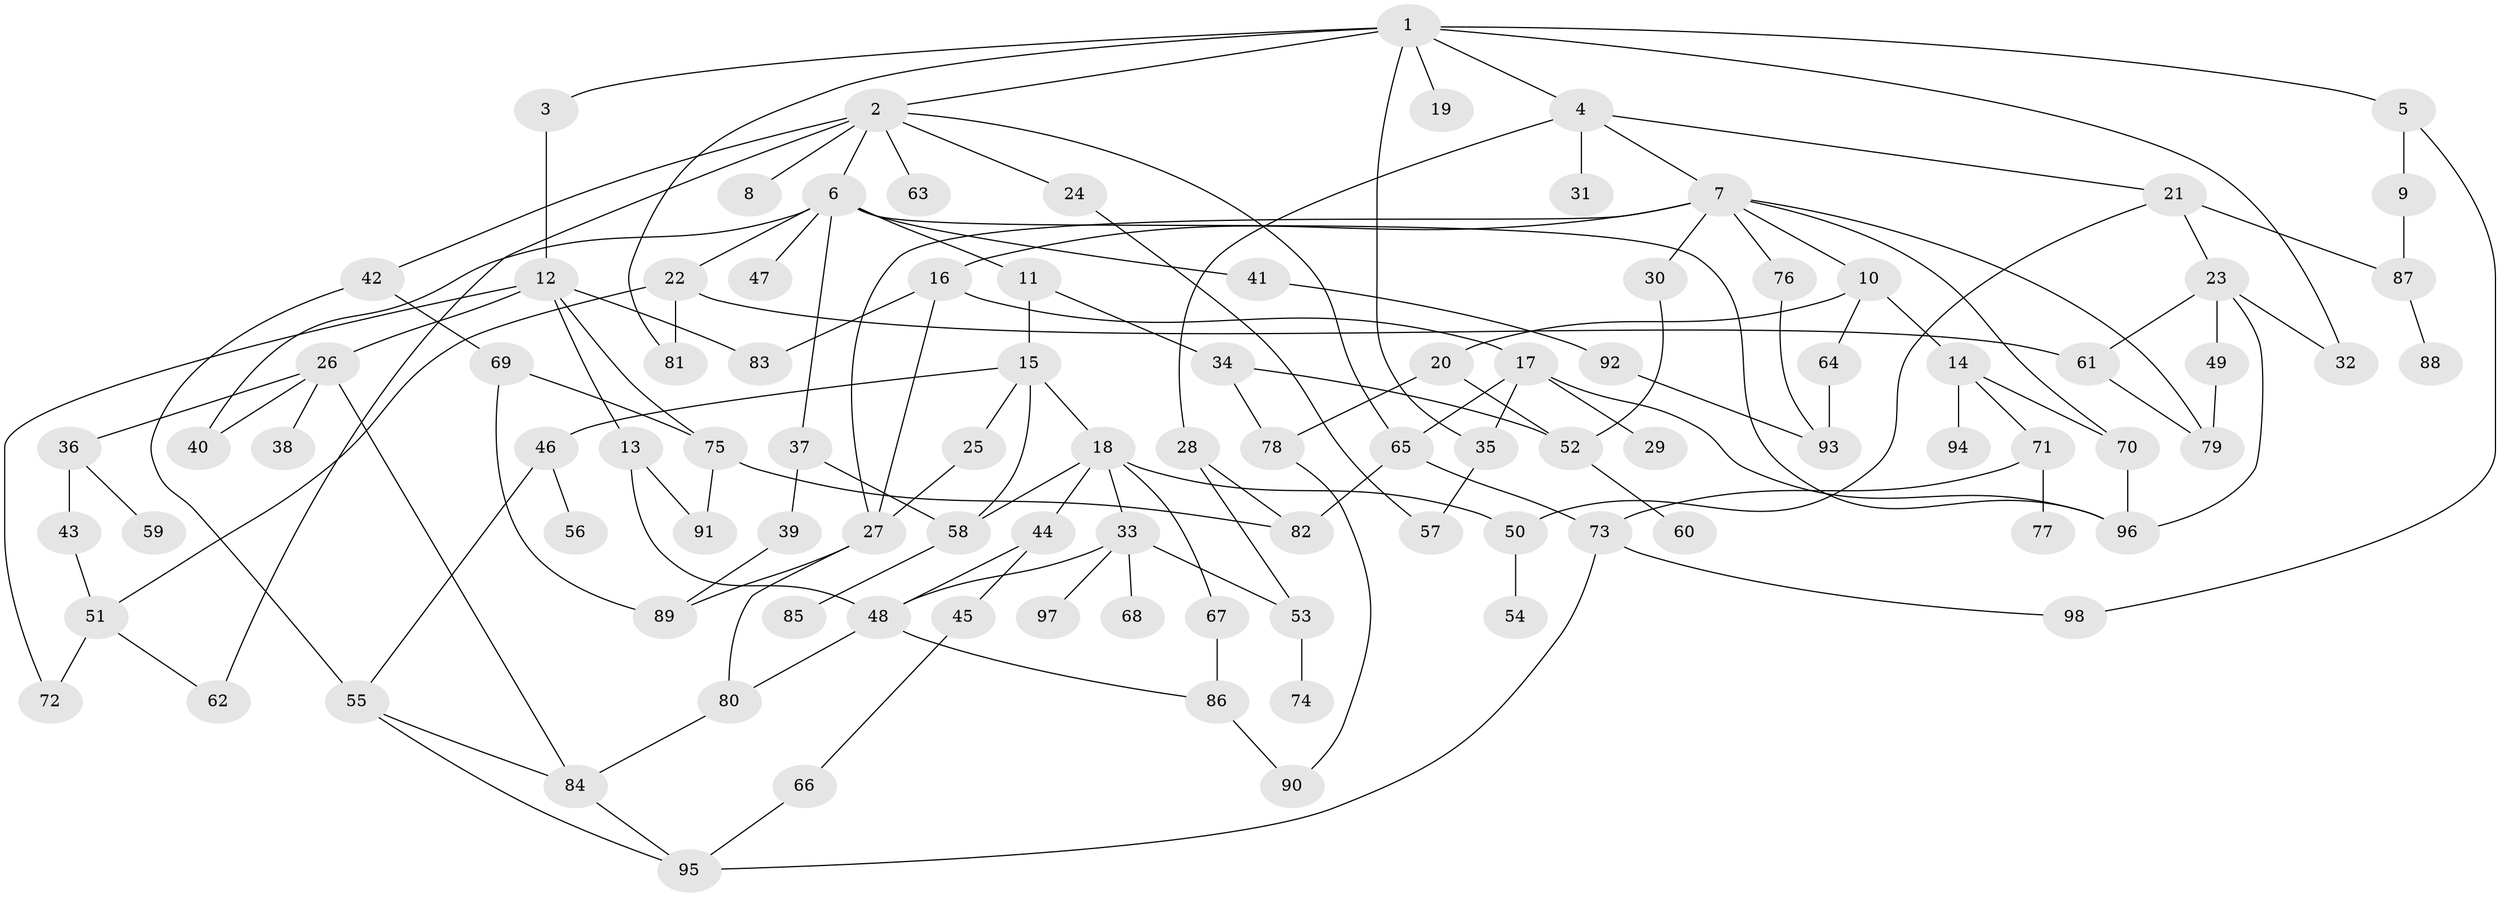 // Generated by graph-tools (version 1.1) at 2025/01/03/09/25 03:01:05]
// undirected, 98 vertices, 145 edges
graph export_dot {
graph [start="1"]
  node [color=gray90,style=filled];
  1;
  2;
  3;
  4;
  5;
  6;
  7;
  8;
  9;
  10;
  11;
  12;
  13;
  14;
  15;
  16;
  17;
  18;
  19;
  20;
  21;
  22;
  23;
  24;
  25;
  26;
  27;
  28;
  29;
  30;
  31;
  32;
  33;
  34;
  35;
  36;
  37;
  38;
  39;
  40;
  41;
  42;
  43;
  44;
  45;
  46;
  47;
  48;
  49;
  50;
  51;
  52;
  53;
  54;
  55;
  56;
  57;
  58;
  59;
  60;
  61;
  62;
  63;
  64;
  65;
  66;
  67;
  68;
  69;
  70;
  71;
  72;
  73;
  74;
  75;
  76;
  77;
  78;
  79;
  80;
  81;
  82;
  83;
  84;
  85;
  86;
  87;
  88;
  89;
  90;
  91;
  92;
  93;
  94;
  95;
  96;
  97;
  98;
  1 -- 2;
  1 -- 3;
  1 -- 4;
  1 -- 5;
  1 -- 19;
  1 -- 32;
  1 -- 81;
  1 -- 35;
  2 -- 6;
  2 -- 8;
  2 -- 24;
  2 -- 42;
  2 -- 63;
  2 -- 65;
  2 -- 62;
  3 -- 12;
  4 -- 7;
  4 -- 21;
  4 -- 28;
  4 -- 31;
  5 -- 9;
  5 -- 98;
  6 -- 11;
  6 -- 22;
  6 -- 37;
  6 -- 40;
  6 -- 41;
  6 -- 47;
  6 -- 96;
  7 -- 10;
  7 -- 16;
  7 -- 30;
  7 -- 70;
  7 -- 76;
  7 -- 79;
  7 -- 27;
  9 -- 87;
  10 -- 14;
  10 -- 20;
  10 -- 64;
  11 -- 15;
  11 -- 34;
  12 -- 13;
  12 -- 26;
  12 -- 75;
  12 -- 83;
  12 -- 72;
  13 -- 48;
  13 -- 91;
  14 -- 71;
  14 -- 94;
  14 -- 70;
  15 -- 18;
  15 -- 25;
  15 -- 46;
  15 -- 58;
  16 -- 17;
  16 -- 27;
  16 -- 83;
  17 -- 29;
  17 -- 35;
  17 -- 96;
  17 -- 65;
  18 -- 33;
  18 -- 44;
  18 -- 50;
  18 -- 58;
  18 -- 67;
  20 -- 52;
  20 -- 78;
  21 -- 23;
  21 -- 87;
  21 -- 50;
  22 -- 51;
  22 -- 81;
  22 -- 61;
  23 -- 49;
  23 -- 61;
  23 -- 32;
  23 -- 96;
  24 -- 57;
  25 -- 27;
  26 -- 36;
  26 -- 38;
  26 -- 84;
  26 -- 40;
  27 -- 80;
  27 -- 89;
  28 -- 82;
  28 -- 53;
  30 -- 52;
  33 -- 53;
  33 -- 68;
  33 -- 97;
  33 -- 48;
  34 -- 78;
  34 -- 52;
  35 -- 57;
  36 -- 43;
  36 -- 59;
  37 -- 39;
  37 -- 58;
  39 -- 89;
  41 -- 92;
  42 -- 55;
  42 -- 69;
  43 -- 51;
  44 -- 45;
  44 -- 48;
  45 -- 66;
  46 -- 56;
  46 -- 55;
  48 -- 80;
  48 -- 86;
  49 -- 79;
  50 -- 54;
  51 -- 62;
  51 -- 72;
  52 -- 60;
  53 -- 74;
  55 -- 84;
  55 -- 95;
  58 -- 85;
  61 -- 79;
  64 -- 93;
  65 -- 73;
  65 -- 82;
  66 -- 95;
  67 -- 86;
  69 -- 89;
  69 -- 75;
  70 -- 96;
  71 -- 77;
  71 -- 73;
  73 -- 98;
  73 -- 95;
  75 -- 91;
  75 -- 82;
  76 -- 93;
  78 -- 90;
  80 -- 84;
  84 -- 95;
  86 -- 90;
  87 -- 88;
  92 -- 93;
}
